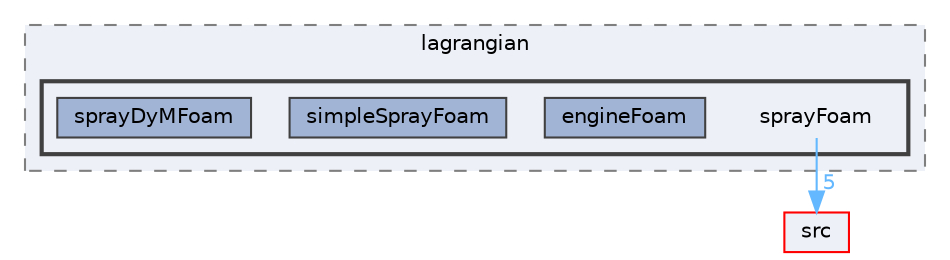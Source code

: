 digraph "applications/solvers/lagrangian/sprayFoam"
{
 // LATEX_PDF_SIZE
  bgcolor="transparent";
  edge [fontname=Helvetica,fontsize=10,labelfontname=Helvetica,labelfontsize=10];
  node [fontname=Helvetica,fontsize=10,shape=box,height=0.2,width=0.4];
  compound=true
  subgraph clusterdir_9e1aaabb0e6f6026c8abb09c4d63ec18 {
    graph [ bgcolor="#edf0f7", pencolor="grey50", label="lagrangian", fontname=Helvetica,fontsize=10 style="filled,dashed", URL="dir_9e1aaabb0e6f6026c8abb09c4d63ec18.html",tooltip=""]
  subgraph clusterdir_48c474b6adf4f963495d4502f2c7f782 {
    graph [ bgcolor="#edf0f7", pencolor="grey25", label="", fontname=Helvetica,fontsize=10 style="filled,bold", URL="dir_48c474b6adf4f963495d4502f2c7f782.html",tooltip=""]
    dir_48c474b6adf4f963495d4502f2c7f782 [shape=plaintext, label="sprayFoam"];
  dir_8ef3a282a115e039c1979c763fa4e263 [label="engineFoam", fillcolor="#a2b4d6", color="grey25", style="filled", URL="dir_8ef3a282a115e039c1979c763fa4e263.html",tooltip=""];
  dir_f4b7bc1e3da0a5ac4f64f82be786122f [label="simpleSprayFoam", fillcolor="#a2b4d6", color="grey25", style="filled", URL="dir_f4b7bc1e3da0a5ac4f64f82be786122f.html",tooltip=""];
  dir_31a9bf919c1c3c2d437d6bc1cc5c5d64 [label="sprayDyMFoam", fillcolor="#a2b4d6", color="grey25", style="filled", URL="dir_31a9bf919c1c3c2d437d6bc1cc5c5d64.html",tooltip=""];
  }
  }
  dir_68267d1309a1af8e8297ef4c3efbcdba [label="src", fillcolor="#edf0f7", color="red", style="filled", URL="dir_68267d1309a1af8e8297ef4c3efbcdba.html",tooltip=""];
  dir_48c474b6adf4f963495d4502f2c7f782->dir_68267d1309a1af8e8297ef4c3efbcdba [headlabel="5", labeldistance=1.5 headhref="dir_003722_003729.html" href="dir_003722_003729.html" color="steelblue1" fontcolor="steelblue1"];
}
